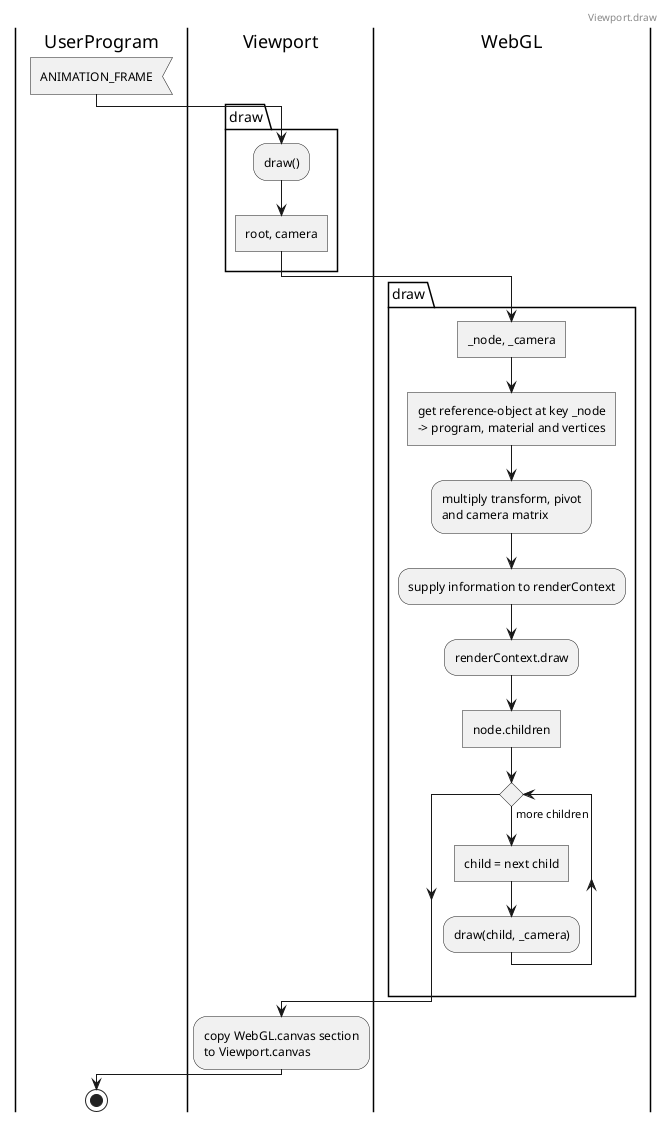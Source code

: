 @startuml Viewport.draw
header
    Viewport.draw
endheader
|UserProgram|
|Viewport|
|WebGL|
|UserProgram|
:ANIMATION_FRAME<
|Viewport|
package draw {
    :draw();
    :root, camera]
}
|WebGL|
package draw {
    :_node, _camera]
    :get reference-object at key _node
    -> program, material and vertices]
    :multiply transform, pivot
    and camera matrix;
    :supply information to renderContext;
    :renderContext.draw;
    :node.children]
    while () is (more children)
        :child = next child]
        :draw(child, _camera);
    endwhile
}
|Viewport|
:copy WebGL.canvas section
to Viewport.canvas;
|UserProgram|
stop
@enduml